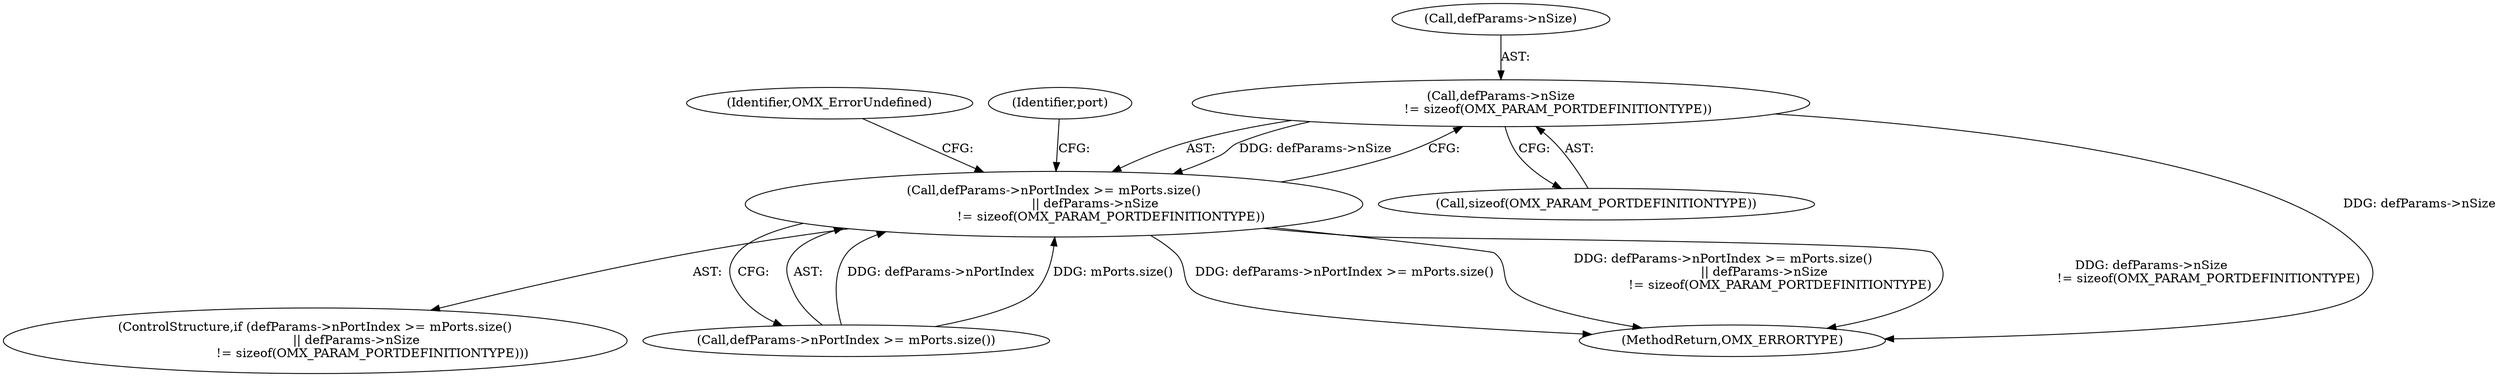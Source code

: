 digraph "0_Android_295c883fe3105b19bcd0f9e07d54c6b589fc5bff_36@API" {
"1000129" [label="(Call,defParams->nSize\n                             != sizeof(OMX_PARAM_PORTDEFINITIONTYPE))"];
"1000123" [label="(Call,defParams->nPortIndex >= mPorts.size()\n                     || defParams->nSize\n                             != sizeof(OMX_PARAM_PORTDEFINITIONTYPE))"];
"1000137" [label="(Identifier,OMX_ErrorUndefined)"];
"1000123" [label="(Call,defParams->nPortIndex >= mPorts.size()\n                     || defParams->nSize\n                             != sizeof(OMX_PARAM_PORTDEFINITIONTYPE))"];
"1000130" [label="(Call,defParams->nSize)"];
"1000122" [label="(ControlStructure,if (defParams->nPortIndex >= mPorts.size()\n                     || defParams->nSize\n                             != sizeof(OMX_PARAM_PORTDEFINITIONTYPE)))"];
"1000140" [label="(Identifier,port)"];
"1000129" [label="(Call,defParams->nSize\n                             != sizeof(OMX_PARAM_PORTDEFINITIONTYPE))"];
"1000133" [label="(Call,sizeof(OMX_PARAM_PORTDEFINITIONTYPE))"];
"1000124" [label="(Call,defParams->nPortIndex >= mPorts.size())"];
"1000161" [label="(MethodReturn,OMX_ERRORTYPE)"];
"1000129" -> "1000123"  [label="AST: "];
"1000129" -> "1000133"  [label="CFG: "];
"1000130" -> "1000129"  [label="AST: "];
"1000133" -> "1000129"  [label="AST: "];
"1000123" -> "1000129"  [label="CFG: "];
"1000129" -> "1000161"  [label="DDG: defParams->nSize"];
"1000129" -> "1000123"  [label="DDG: defParams->nSize"];
"1000123" -> "1000122"  [label="AST: "];
"1000123" -> "1000124"  [label="CFG: "];
"1000124" -> "1000123"  [label="AST: "];
"1000137" -> "1000123"  [label="CFG: "];
"1000140" -> "1000123"  [label="CFG: "];
"1000123" -> "1000161"  [label="DDG: defParams->nPortIndex >= mPorts.size()"];
"1000123" -> "1000161"  [label="DDG: defParams->nPortIndex >= mPorts.size()\n                     || defParams->nSize\n                             != sizeof(OMX_PARAM_PORTDEFINITIONTYPE)"];
"1000123" -> "1000161"  [label="DDG: defParams->nSize\n                             != sizeof(OMX_PARAM_PORTDEFINITIONTYPE)"];
"1000124" -> "1000123"  [label="DDG: defParams->nPortIndex"];
"1000124" -> "1000123"  [label="DDG: mPorts.size()"];
}

